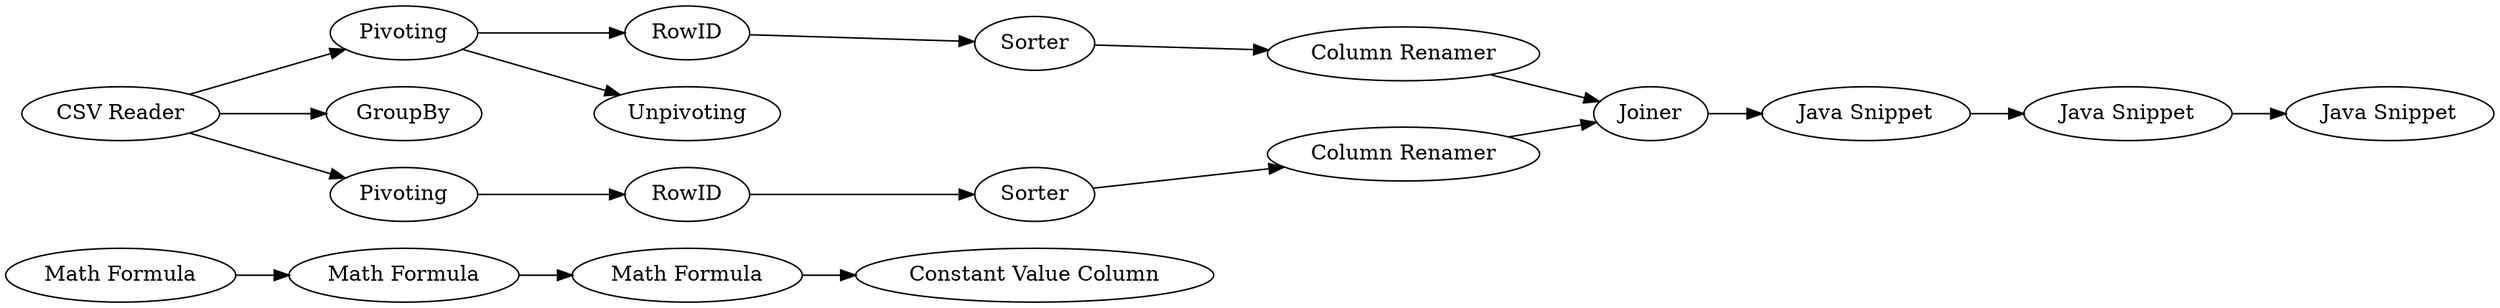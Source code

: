 digraph {
	"4009828612383185697_17" [label="Math Formula"]
	"2179220121320414625_19" [label=Pivoting]
	"2179220121320414625_3" [label=GroupBy]
	"2179220121320414625_22" [label=RowID]
	"2179220121320414625_35" [label="Column Renamer"]
	"2179220121320414625_16" [label=Sorter]
	"4009828612383185697_18" [label="Math Formula"]
	"2179220121320414625_17" [label=Sorter]
	"2179220121320414625_23" [label=Unpivoting]
	"4009828612383185697_21" [label="Java Snippet"]
	"2179220121320414625_20" [label=Pivoting]
	"2179220121320414625_34" [label=Joiner]
	"2179220121320414625_33" [label="CSV Reader"]
	"2179220121320414625_36" [label="Column Renamer"]
	"2179220121320414625_21" [label=RowID]
	"4009828612383185697_20" [label="Java Snippet"]
	"4009828612383185697_19" [label="Java Snippet"]
	"4009828612383185697_16" [label="Math Formula"]
	"2179220121320414625_24" [label="Constant Value Column"]
	"2179220121320414625_33" -> "2179220121320414625_20"
	"4009828612383185697_16" -> "4009828612383185697_17"
	"2179220121320414625_17" -> "2179220121320414625_36"
	"2179220121320414625_34" -> "4009828612383185697_19"
	"4009828612383185697_18" -> "2179220121320414625_24"
	"4009828612383185697_19" -> "4009828612383185697_20"
	"2179220121320414625_20" -> "2179220121320414625_21"
	"2179220121320414625_19" -> "2179220121320414625_23"
	"4009828612383185697_20" -> "4009828612383185697_21"
	"2179220121320414625_36" -> "2179220121320414625_34"
	"2179220121320414625_33" -> "2179220121320414625_19"
	"2179220121320414625_22" -> "2179220121320414625_17"
	"2179220121320414625_33" -> "2179220121320414625_3"
	"2179220121320414625_35" -> "2179220121320414625_34"
	"2179220121320414625_16" -> "2179220121320414625_35"
	"2179220121320414625_21" -> "2179220121320414625_16"
	"2179220121320414625_19" -> "2179220121320414625_22"
	"4009828612383185697_17" -> "4009828612383185697_18"
	rankdir=LR
}

